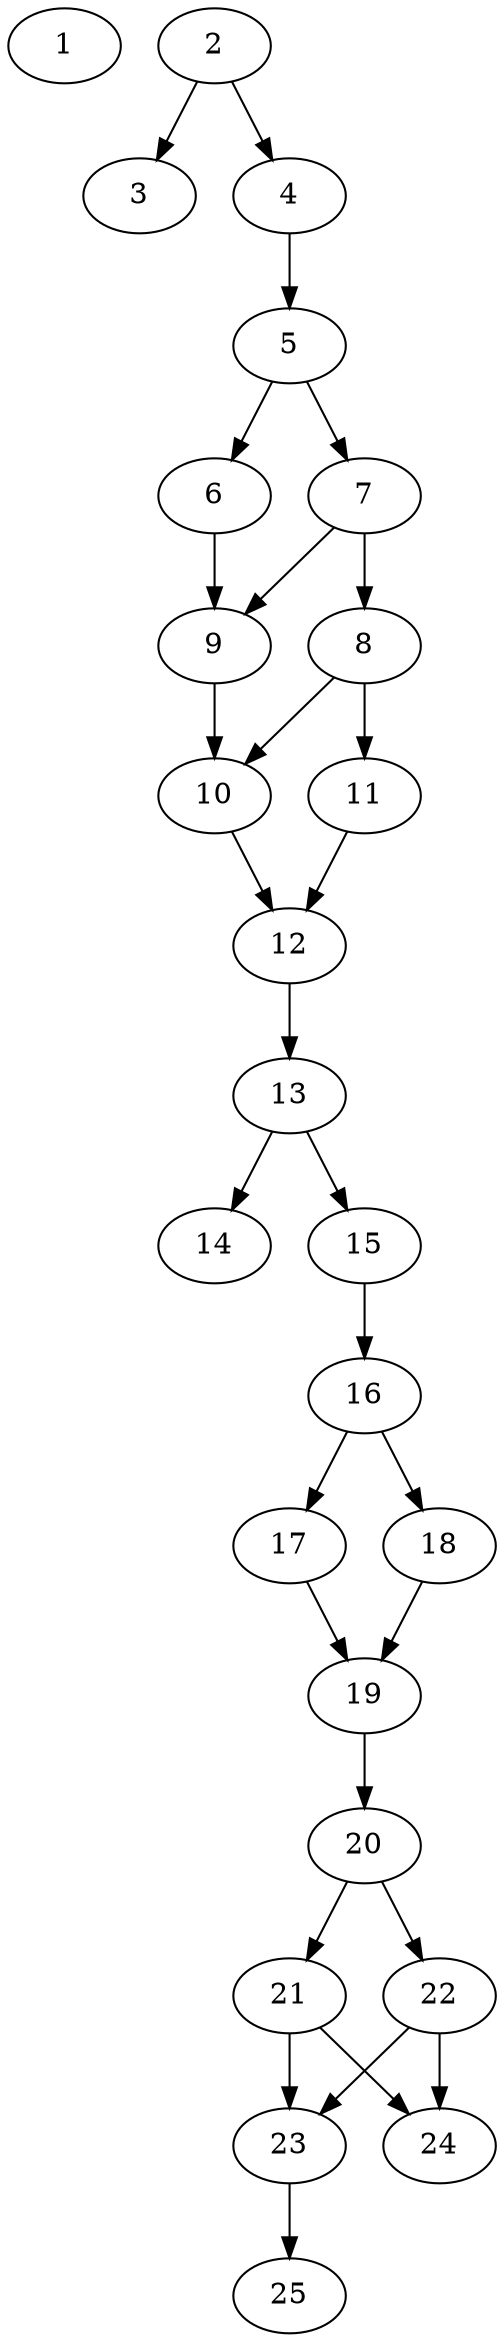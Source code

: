 // DAG automatically generated by daggen at Thu Oct  3 14:00:40 2019
// ./daggen --dot -n 25 --ccr 0.3 --fat 0.3 --regular 0.7 --density 0.6 --mindata 5242880 --maxdata 52428800 
digraph G {
  1 [size="98594133", alpha="0.18", expect_size="29578240"] 
  2 [size="31173973", alpha="0.11", expect_size="9352192"] 
  2 -> 3 [size ="9352192"]
  2 -> 4 [size ="9352192"]
  3 [size="103161173", alpha="0.15", expect_size="30948352"] 
  4 [size="61402453", alpha="0.09", expect_size="18420736"] 
  4 -> 5 [size ="18420736"]
  5 [size="119207253", alpha="0.02", expect_size="35762176"] 
  5 -> 6 [size ="35762176"]
  5 -> 7 [size ="35762176"]
  6 [size="46725120", alpha="0.11", expect_size="14017536"] 
  6 -> 9 [size ="14017536"]
  7 [size="41321813", alpha="0.04", expect_size="12396544"] 
  7 -> 8 [size ="12396544"]
  7 -> 9 [size ="12396544"]
  8 [size="59395413", alpha="0.20", expect_size="17818624"] 
  8 -> 10 [size ="17818624"]
  8 -> 11 [size ="17818624"]
  9 [size="75717973", alpha="0.07", expect_size="22715392"] 
  9 -> 10 [size ="22715392"]
  10 [size="88238080", alpha="0.02", expect_size="26471424"] 
  10 -> 12 [size ="26471424"]
  11 [size="128477867", alpha="0.09", expect_size="38543360"] 
  11 -> 12 [size ="38543360"]
  12 [size="115752960", alpha="0.04", expect_size="34725888"] 
  12 -> 13 [size ="34725888"]
  13 [size="46875307", alpha="0.16", expect_size="14062592"] 
  13 -> 14 [size ="14062592"]
  13 -> 15 [size ="14062592"]
  14 [size="163676160", alpha="0.11", expect_size="49102848"] 
  15 [size="74789547", alpha="0.19", expect_size="22436864"] 
  15 -> 16 [size ="22436864"]
  16 [size="88934400", alpha="0.02", expect_size="26680320"] 
  16 -> 17 [size ="26680320"]
  16 -> 18 [size ="26680320"]
  17 [size="173233493", alpha="0.18", expect_size="51970048"] 
  17 -> 19 [size ="51970048"]
  18 [size="50548053", alpha="0.02", expect_size="15164416"] 
  18 -> 19 [size ="15164416"]
  19 [size="47714987", alpha="0.05", expect_size="14314496"] 
  19 -> 20 [size ="14314496"]
  20 [size="102120107", alpha="0.02", expect_size="30636032"] 
  20 -> 21 [size ="30636032"]
  20 -> 22 [size ="30636032"]
  21 [size="121541973", alpha="0.10", expect_size="36462592"] 
  21 -> 23 [size ="36462592"]
  21 -> 24 [size ="36462592"]
  22 [size="33280000", alpha="0.19", expect_size="9984000"] 
  22 -> 23 [size ="9984000"]
  22 -> 24 [size ="9984000"]
  23 [size="68218880", alpha="0.19", expect_size="20465664"] 
  23 -> 25 [size ="20465664"]
  24 [size="39417173", alpha="0.04", expect_size="11825152"] 
  25 [size="125794987", alpha="0.03", expect_size="37738496"] 
}
